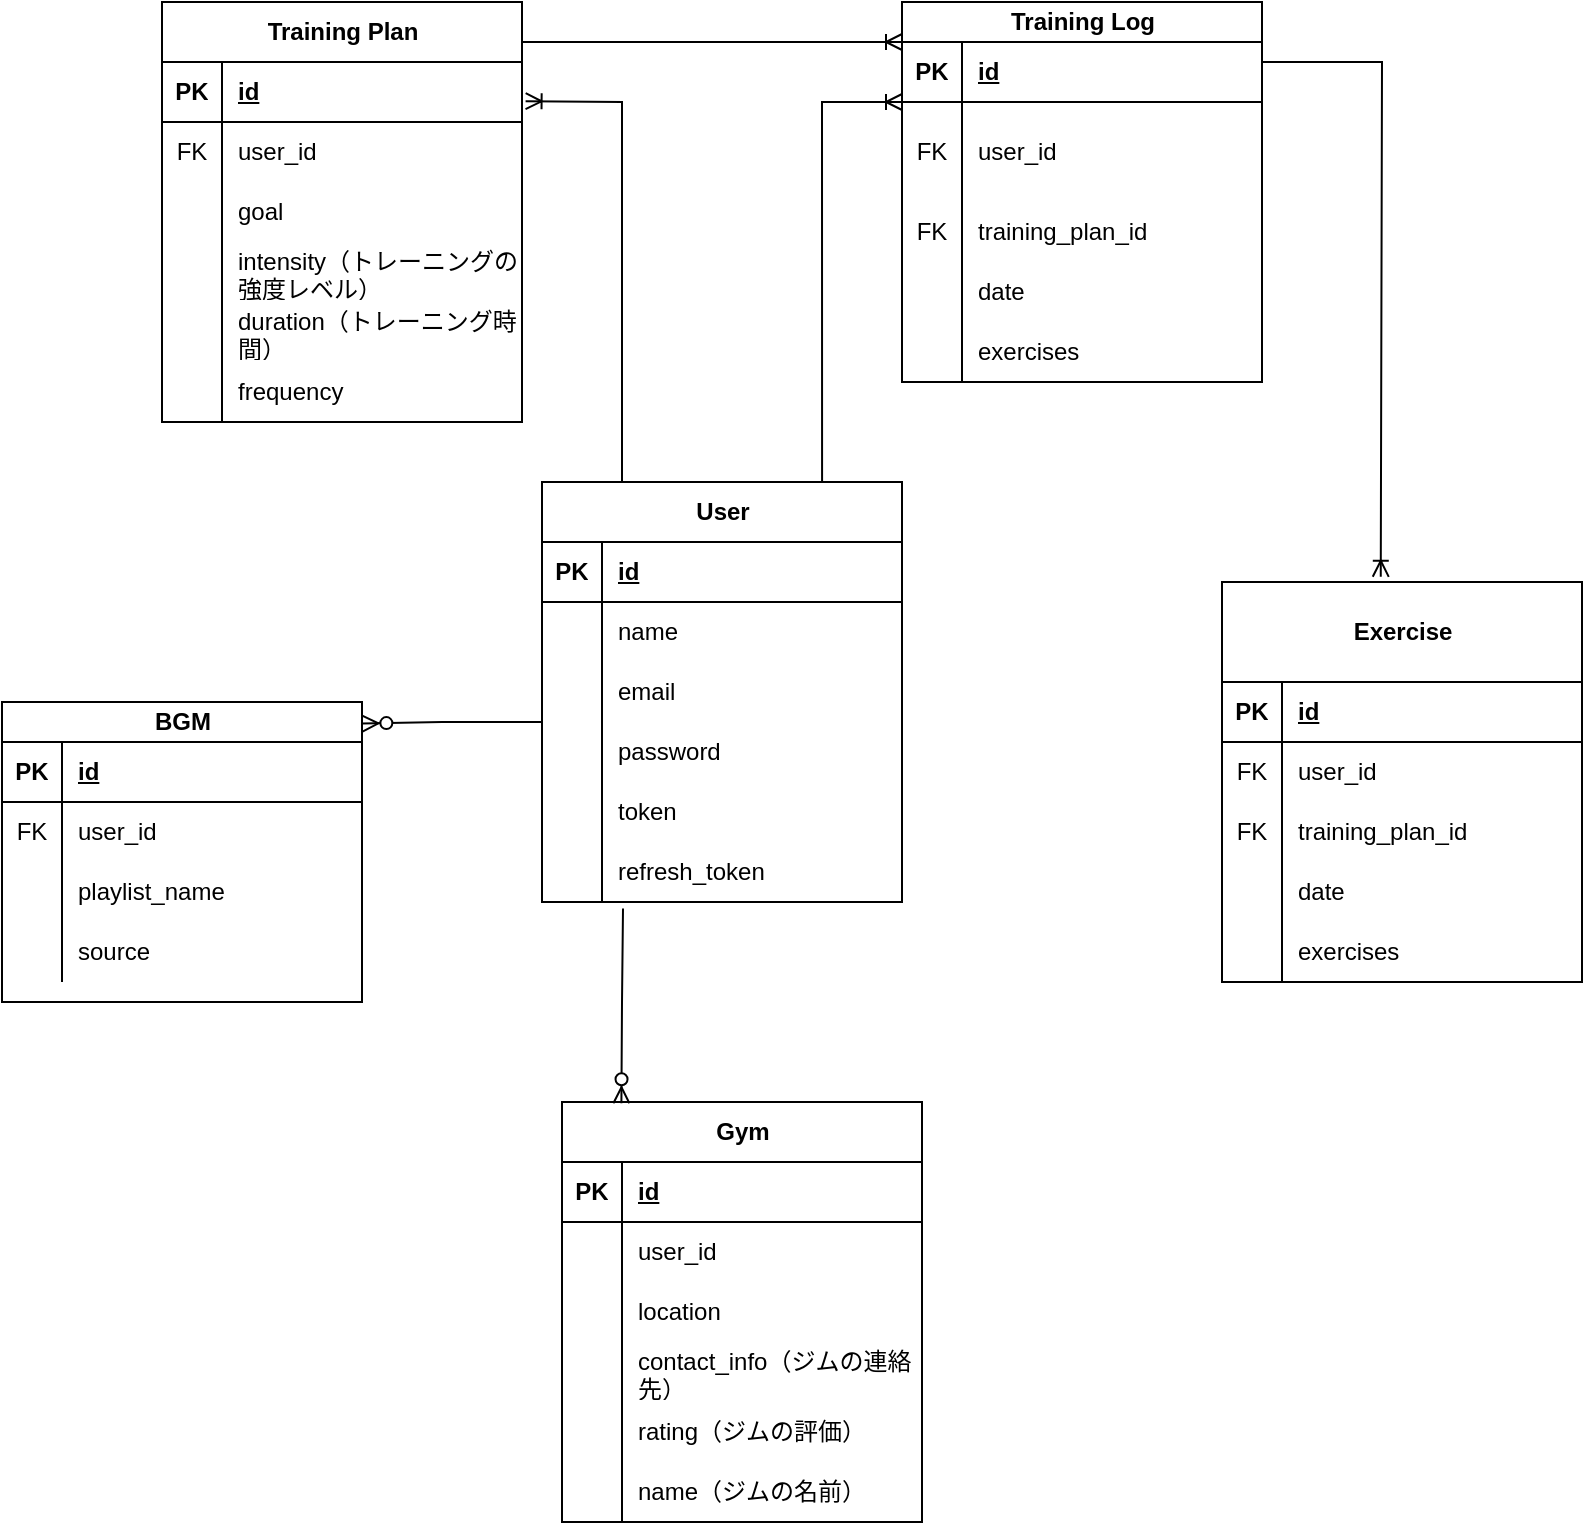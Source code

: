 <mxfile version="24.7.12">
  <diagram id="R2lEEEUBdFMjLlhIrx00" name="Page-1">
    <mxGraphModel dx="1668" dy="838" grid="1" gridSize="10" guides="1" tooltips="1" connect="1" arrows="1" fold="1" page="1" pageScale="1" pageWidth="850" pageHeight="1100" math="0" shadow="0" extFonts="Permanent Marker^https://fonts.googleapis.com/css?family=Permanent+Marker">
      <root>
        <mxCell id="0" />
        <mxCell id="1" parent="0" />
        <mxCell id="OepPdxawDbYFynQBfxjx-1" value="Exercise" style="shape=table;startSize=50;container=1;collapsible=1;childLayout=tableLayout;fixedRows=1;rowLines=0;fontStyle=1;align=center;resizeLast=1;html=1;" parent="1" vertex="1">
          <mxGeometry x="-180" y="340" width="180" height="200" as="geometry" />
        </mxCell>
        <mxCell id="OepPdxawDbYFynQBfxjx-2" value="" style="shape=tableRow;horizontal=0;startSize=0;swimlaneHead=0;swimlaneBody=0;fillColor=none;collapsible=0;dropTarget=0;points=[[0,0.5],[1,0.5]];portConstraint=eastwest;top=0;left=0;right=0;bottom=1;" parent="OepPdxawDbYFynQBfxjx-1" vertex="1">
          <mxGeometry y="50" width="180" height="30" as="geometry" />
        </mxCell>
        <mxCell id="OepPdxawDbYFynQBfxjx-3" value="PK" style="shape=partialRectangle;connectable=0;fillColor=none;top=0;left=0;bottom=0;right=0;fontStyle=1;overflow=hidden;whiteSpace=wrap;html=1;" parent="OepPdxawDbYFynQBfxjx-2" vertex="1">
          <mxGeometry width="30" height="30" as="geometry">
            <mxRectangle width="30" height="30" as="alternateBounds" />
          </mxGeometry>
        </mxCell>
        <mxCell id="OepPdxawDbYFynQBfxjx-4" value="id" style="shape=partialRectangle;connectable=0;fillColor=none;top=0;left=0;bottom=0;right=0;align=left;spacingLeft=6;fontStyle=5;overflow=hidden;whiteSpace=wrap;html=1;" parent="OepPdxawDbYFynQBfxjx-2" vertex="1">
          <mxGeometry x="30" width="150" height="30" as="geometry">
            <mxRectangle width="150" height="30" as="alternateBounds" />
          </mxGeometry>
        </mxCell>
        <mxCell id="OepPdxawDbYFynQBfxjx-5" value="" style="shape=tableRow;horizontal=0;startSize=0;swimlaneHead=0;swimlaneBody=0;fillColor=none;collapsible=0;dropTarget=0;points=[[0,0.5],[1,0.5]];portConstraint=eastwest;top=0;left=0;right=0;bottom=0;" parent="OepPdxawDbYFynQBfxjx-1" vertex="1">
          <mxGeometry y="80" width="180" height="30" as="geometry" />
        </mxCell>
        <mxCell id="OepPdxawDbYFynQBfxjx-6" value="FK" style="shape=partialRectangle;connectable=0;fillColor=none;top=0;left=0;bottom=0;right=0;editable=1;overflow=hidden;whiteSpace=wrap;html=1;" parent="OepPdxawDbYFynQBfxjx-5" vertex="1">
          <mxGeometry width="30" height="30" as="geometry">
            <mxRectangle width="30" height="30" as="alternateBounds" />
          </mxGeometry>
        </mxCell>
        <mxCell id="OepPdxawDbYFynQBfxjx-7" value="user_id" style="shape=partialRectangle;connectable=0;fillColor=none;top=0;left=0;bottom=0;right=0;align=left;spacingLeft=6;overflow=hidden;whiteSpace=wrap;html=1;" parent="OepPdxawDbYFynQBfxjx-5" vertex="1">
          <mxGeometry x="30" width="150" height="30" as="geometry">
            <mxRectangle width="150" height="30" as="alternateBounds" />
          </mxGeometry>
        </mxCell>
        <mxCell id="OepPdxawDbYFynQBfxjx-8" value="" style="shape=tableRow;horizontal=0;startSize=0;swimlaneHead=0;swimlaneBody=0;fillColor=none;collapsible=0;dropTarget=0;points=[[0,0.5],[1,0.5]];portConstraint=eastwest;top=0;left=0;right=0;bottom=0;" parent="OepPdxawDbYFynQBfxjx-1" vertex="1">
          <mxGeometry y="110" width="180" height="30" as="geometry" />
        </mxCell>
        <mxCell id="OepPdxawDbYFynQBfxjx-9" value="FK" style="shape=partialRectangle;connectable=0;fillColor=none;top=0;left=0;bottom=0;right=0;editable=1;overflow=hidden;whiteSpace=wrap;html=1;" parent="OepPdxawDbYFynQBfxjx-8" vertex="1">
          <mxGeometry width="30" height="30" as="geometry">
            <mxRectangle width="30" height="30" as="alternateBounds" />
          </mxGeometry>
        </mxCell>
        <mxCell id="OepPdxawDbYFynQBfxjx-10" value="training_plan_id" style="shape=partialRectangle;connectable=0;fillColor=none;top=0;left=0;bottom=0;right=0;align=left;spacingLeft=6;overflow=hidden;whiteSpace=wrap;html=1;" parent="OepPdxawDbYFynQBfxjx-8" vertex="1">
          <mxGeometry x="30" width="150" height="30" as="geometry">
            <mxRectangle width="150" height="30" as="alternateBounds" />
          </mxGeometry>
        </mxCell>
        <mxCell id="OepPdxawDbYFynQBfxjx-11" value="" style="shape=tableRow;horizontal=0;startSize=0;swimlaneHead=0;swimlaneBody=0;fillColor=none;collapsible=0;dropTarget=0;points=[[0,0.5],[1,0.5]];portConstraint=eastwest;top=0;left=0;right=0;bottom=0;" parent="OepPdxawDbYFynQBfxjx-1" vertex="1">
          <mxGeometry y="140" width="180" height="30" as="geometry" />
        </mxCell>
        <mxCell id="OepPdxawDbYFynQBfxjx-12" value="" style="shape=partialRectangle;connectable=0;fillColor=none;top=0;left=0;bottom=0;right=0;editable=1;overflow=hidden;whiteSpace=wrap;html=1;" parent="OepPdxawDbYFynQBfxjx-11" vertex="1">
          <mxGeometry width="30" height="30" as="geometry">
            <mxRectangle width="30" height="30" as="alternateBounds" />
          </mxGeometry>
        </mxCell>
        <mxCell id="OepPdxawDbYFynQBfxjx-13" value="date" style="shape=partialRectangle;connectable=0;fillColor=none;top=0;left=0;bottom=0;right=0;align=left;spacingLeft=6;overflow=hidden;whiteSpace=wrap;html=1;" parent="OepPdxawDbYFynQBfxjx-11" vertex="1">
          <mxGeometry x="30" width="150" height="30" as="geometry">
            <mxRectangle width="150" height="30" as="alternateBounds" />
          </mxGeometry>
        </mxCell>
        <mxCell id="OepPdxawDbYFynQBfxjx-68" value="" style="shape=tableRow;horizontal=0;startSize=0;swimlaneHead=0;swimlaneBody=0;fillColor=none;collapsible=0;dropTarget=0;points=[[0,0.5],[1,0.5]];portConstraint=eastwest;top=0;left=0;right=0;bottom=0;" parent="OepPdxawDbYFynQBfxjx-1" vertex="1">
          <mxGeometry y="170" width="180" height="30" as="geometry" />
        </mxCell>
        <mxCell id="OepPdxawDbYFynQBfxjx-69" value="" style="shape=partialRectangle;connectable=0;fillColor=none;top=0;left=0;bottom=0;right=0;editable=1;overflow=hidden;whiteSpace=wrap;html=1;" parent="OepPdxawDbYFynQBfxjx-68" vertex="1">
          <mxGeometry width="30" height="30" as="geometry">
            <mxRectangle width="30" height="30" as="alternateBounds" />
          </mxGeometry>
        </mxCell>
        <mxCell id="OepPdxawDbYFynQBfxjx-70" value="exercises" style="shape=partialRectangle;connectable=0;fillColor=none;top=0;left=0;bottom=0;right=0;align=left;spacingLeft=6;overflow=hidden;whiteSpace=wrap;html=1;" parent="OepPdxawDbYFynQBfxjx-68" vertex="1">
          <mxGeometry x="30" width="150" height="30" as="geometry">
            <mxRectangle width="150" height="30" as="alternateBounds" />
          </mxGeometry>
        </mxCell>
        <mxCell id="OepPdxawDbYFynQBfxjx-14" value="Training Plan" style="shape=table;startSize=30;container=1;collapsible=1;childLayout=tableLayout;fixedRows=1;rowLines=0;fontStyle=1;align=center;resizeLast=1;html=1;" parent="1" vertex="1">
          <mxGeometry x="-710" y="50" width="180" height="210" as="geometry" />
        </mxCell>
        <mxCell id="OepPdxawDbYFynQBfxjx-15" value="" style="shape=tableRow;horizontal=0;startSize=0;swimlaneHead=0;swimlaneBody=0;fillColor=none;collapsible=0;dropTarget=0;points=[[0,0.5],[1,0.5]];portConstraint=eastwest;top=0;left=0;right=0;bottom=1;" parent="OepPdxawDbYFynQBfxjx-14" vertex="1">
          <mxGeometry y="30" width="180" height="30" as="geometry" />
        </mxCell>
        <mxCell id="OepPdxawDbYFynQBfxjx-16" value="PK" style="shape=partialRectangle;connectable=0;fillColor=none;top=0;left=0;bottom=0;right=0;fontStyle=1;overflow=hidden;whiteSpace=wrap;html=1;" parent="OepPdxawDbYFynQBfxjx-15" vertex="1">
          <mxGeometry width="30" height="30" as="geometry">
            <mxRectangle width="30" height="30" as="alternateBounds" />
          </mxGeometry>
        </mxCell>
        <mxCell id="OepPdxawDbYFynQBfxjx-17" value="id" style="shape=partialRectangle;connectable=0;fillColor=none;top=0;left=0;bottom=0;right=0;align=left;spacingLeft=6;fontStyle=5;overflow=hidden;whiteSpace=wrap;html=1;" parent="OepPdxawDbYFynQBfxjx-15" vertex="1">
          <mxGeometry x="30" width="150" height="30" as="geometry">
            <mxRectangle width="150" height="30" as="alternateBounds" />
          </mxGeometry>
        </mxCell>
        <mxCell id="OepPdxawDbYFynQBfxjx-18" value="" style="shape=tableRow;horizontal=0;startSize=0;swimlaneHead=0;swimlaneBody=0;fillColor=none;collapsible=0;dropTarget=0;points=[[0,0.5],[1,0.5]];portConstraint=eastwest;top=0;left=0;right=0;bottom=0;" parent="OepPdxawDbYFynQBfxjx-14" vertex="1">
          <mxGeometry y="60" width="180" height="30" as="geometry" />
        </mxCell>
        <mxCell id="OepPdxawDbYFynQBfxjx-19" value="FK" style="shape=partialRectangle;connectable=0;fillColor=none;top=0;left=0;bottom=0;right=0;editable=1;overflow=hidden;whiteSpace=wrap;html=1;" parent="OepPdxawDbYFynQBfxjx-18" vertex="1">
          <mxGeometry width="30" height="30" as="geometry">
            <mxRectangle width="30" height="30" as="alternateBounds" />
          </mxGeometry>
        </mxCell>
        <mxCell id="OepPdxawDbYFynQBfxjx-20" value="user_id" style="shape=partialRectangle;connectable=0;fillColor=none;top=0;left=0;bottom=0;right=0;align=left;spacingLeft=6;overflow=hidden;whiteSpace=wrap;html=1;" parent="OepPdxawDbYFynQBfxjx-18" vertex="1">
          <mxGeometry x="30" width="150" height="30" as="geometry">
            <mxRectangle width="150" height="30" as="alternateBounds" />
          </mxGeometry>
        </mxCell>
        <mxCell id="OepPdxawDbYFynQBfxjx-21" value="" style="shape=tableRow;horizontal=0;startSize=0;swimlaneHead=0;swimlaneBody=0;fillColor=none;collapsible=0;dropTarget=0;points=[[0,0.5],[1,0.5]];portConstraint=eastwest;top=0;left=0;right=0;bottom=0;" parent="OepPdxawDbYFynQBfxjx-14" vertex="1">
          <mxGeometry y="90" width="180" height="30" as="geometry" />
        </mxCell>
        <mxCell id="OepPdxawDbYFynQBfxjx-22" value="" style="shape=partialRectangle;connectable=0;fillColor=none;top=0;left=0;bottom=0;right=0;editable=1;overflow=hidden;whiteSpace=wrap;html=1;" parent="OepPdxawDbYFynQBfxjx-21" vertex="1">
          <mxGeometry width="30" height="30" as="geometry">
            <mxRectangle width="30" height="30" as="alternateBounds" />
          </mxGeometry>
        </mxCell>
        <mxCell id="OepPdxawDbYFynQBfxjx-23" value="goal" style="shape=partialRectangle;connectable=0;fillColor=none;top=0;left=0;bottom=0;right=0;align=left;spacingLeft=6;overflow=hidden;whiteSpace=wrap;html=1;" parent="OepPdxawDbYFynQBfxjx-21" vertex="1">
          <mxGeometry x="30" width="150" height="30" as="geometry">
            <mxRectangle width="150" height="30" as="alternateBounds" />
          </mxGeometry>
        </mxCell>
        <mxCell id="OepPdxawDbYFynQBfxjx-24" value="" style="shape=tableRow;horizontal=0;startSize=0;swimlaneHead=0;swimlaneBody=0;fillColor=none;collapsible=0;dropTarget=0;points=[[0,0.5],[1,0.5]];portConstraint=eastwest;top=0;left=0;right=0;bottom=0;" parent="OepPdxawDbYFynQBfxjx-14" vertex="1">
          <mxGeometry y="120" width="180" height="30" as="geometry" />
        </mxCell>
        <mxCell id="OepPdxawDbYFynQBfxjx-25" value="" style="shape=partialRectangle;connectable=0;fillColor=none;top=0;left=0;bottom=0;right=0;editable=1;overflow=hidden;whiteSpace=wrap;html=1;" parent="OepPdxawDbYFynQBfxjx-24" vertex="1">
          <mxGeometry width="30" height="30" as="geometry">
            <mxRectangle width="30" height="30" as="alternateBounds" />
          </mxGeometry>
        </mxCell>
        <mxCell id="OepPdxawDbYFynQBfxjx-26" value="intensity（トレーニングの強度レベル）" style="shape=partialRectangle;connectable=0;fillColor=none;top=0;left=0;bottom=0;right=0;align=left;spacingLeft=6;overflow=hidden;whiteSpace=wrap;html=1;" parent="OepPdxawDbYFynQBfxjx-24" vertex="1">
          <mxGeometry x="30" width="150" height="30" as="geometry">
            <mxRectangle width="150" height="30" as="alternateBounds" />
          </mxGeometry>
        </mxCell>
        <mxCell id="OepPdxawDbYFynQBfxjx-59" value="" style="shape=tableRow;horizontal=0;startSize=0;swimlaneHead=0;swimlaneBody=0;fillColor=none;collapsible=0;dropTarget=0;points=[[0,0.5],[1,0.5]];portConstraint=eastwest;top=0;left=0;right=0;bottom=0;" parent="OepPdxawDbYFynQBfxjx-14" vertex="1">
          <mxGeometry y="150" width="180" height="30" as="geometry" />
        </mxCell>
        <mxCell id="OepPdxawDbYFynQBfxjx-60" value="" style="shape=partialRectangle;connectable=0;fillColor=none;top=0;left=0;bottom=0;right=0;editable=1;overflow=hidden;whiteSpace=wrap;html=1;" parent="OepPdxawDbYFynQBfxjx-59" vertex="1">
          <mxGeometry width="30" height="30" as="geometry">
            <mxRectangle width="30" height="30" as="alternateBounds" />
          </mxGeometry>
        </mxCell>
        <mxCell id="OepPdxawDbYFynQBfxjx-61" value="duration（トレーニング時間）" style="shape=partialRectangle;connectable=0;fillColor=none;top=0;left=0;bottom=0;right=0;align=left;spacingLeft=6;overflow=hidden;whiteSpace=wrap;html=1;" parent="OepPdxawDbYFynQBfxjx-59" vertex="1">
          <mxGeometry x="30" width="150" height="30" as="geometry">
            <mxRectangle width="150" height="30" as="alternateBounds" />
          </mxGeometry>
        </mxCell>
        <mxCell id="OepPdxawDbYFynQBfxjx-62" value="" style="shape=tableRow;horizontal=0;startSize=0;swimlaneHead=0;swimlaneBody=0;fillColor=none;collapsible=0;dropTarget=0;points=[[0,0.5],[1,0.5]];portConstraint=eastwest;top=0;left=0;right=0;bottom=0;" parent="OepPdxawDbYFynQBfxjx-14" vertex="1">
          <mxGeometry y="180" width="180" height="30" as="geometry" />
        </mxCell>
        <mxCell id="OepPdxawDbYFynQBfxjx-63" value="" style="shape=partialRectangle;connectable=0;fillColor=none;top=0;left=0;bottom=0;right=0;editable=1;overflow=hidden;whiteSpace=wrap;html=1;" parent="OepPdxawDbYFynQBfxjx-62" vertex="1">
          <mxGeometry width="30" height="30" as="geometry">
            <mxRectangle width="30" height="30" as="alternateBounds" />
          </mxGeometry>
        </mxCell>
        <mxCell id="OepPdxawDbYFynQBfxjx-64" value="frequency" style="shape=partialRectangle;connectable=0;fillColor=none;top=0;left=0;bottom=0;right=0;align=left;spacingLeft=6;overflow=hidden;whiteSpace=wrap;html=1;" parent="OepPdxawDbYFynQBfxjx-62" vertex="1">
          <mxGeometry x="30" width="150" height="30" as="geometry">
            <mxRectangle width="150" height="30" as="alternateBounds" />
          </mxGeometry>
        </mxCell>
        <mxCell id="OepPdxawDbYFynQBfxjx-27" value="Training Log" style="shape=table;startSize=20;container=1;collapsible=1;childLayout=tableLayout;fixedRows=1;rowLines=0;fontStyle=1;align=center;resizeLast=1;html=1;" parent="1" vertex="1">
          <mxGeometry x="-340" y="50" width="180" height="190" as="geometry" />
        </mxCell>
        <mxCell id="OepPdxawDbYFynQBfxjx-28" value="" style="shape=tableRow;horizontal=0;startSize=0;swimlaneHead=0;swimlaneBody=0;fillColor=none;collapsible=0;dropTarget=0;points=[[0,0.5],[1,0.5]];portConstraint=eastwest;top=0;left=0;right=0;bottom=1;" parent="OepPdxawDbYFynQBfxjx-27" vertex="1">
          <mxGeometry y="20" width="180" height="30" as="geometry" />
        </mxCell>
        <mxCell id="OepPdxawDbYFynQBfxjx-29" value="PK" style="shape=partialRectangle;connectable=0;fillColor=none;top=0;left=0;bottom=0;right=0;fontStyle=1;overflow=hidden;whiteSpace=wrap;html=1;" parent="OepPdxawDbYFynQBfxjx-28" vertex="1">
          <mxGeometry width="30" height="30" as="geometry">
            <mxRectangle width="30" height="30" as="alternateBounds" />
          </mxGeometry>
        </mxCell>
        <mxCell id="OepPdxawDbYFynQBfxjx-30" value="id" style="shape=partialRectangle;connectable=0;fillColor=none;top=0;left=0;bottom=0;right=0;align=left;spacingLeft=6;fontStyle=5;overflow=hidden;whiteSpace=wrap;html=1;" parent="OepPdxawDbYFynQBfxjx-28" vertex="1">
          <mxGeometry x="30" width="150" height="30" as="geometry">
            <mxRectangle width="150" height="30" as="alternateBounds" />
          </mxGeometry>
        </mxCell>
        <mxCell id="OepPdxawDbYFynQBfxjx-31" value="" style="shape=tableRow;horizontal=0;startSize=0;swimlaneHead=0;swimlaneBody=0;fillColor=none;collapsible=0;dropTarget=0;points=[[0,0.5],[1,0.5]];portConstraint=eastwest;top=0;left=0;right=0;bottom=0;" parent="OepPdxawDbYFynQBfxjx-27" vertex="1">
          <mxGeometry y="50" width="180" height="50" as="geometry" />
        </mxCell>
        <mxCell id="OepPdxawDbYFynQBfxjx-32" value="FK" style="shape=partialRectangle;connectable=0;fillColor=none;top=0;left=0;bottom=0;right=0;editable=1;overflow=hidden;whiteSpace=wrap;html=1;" parent="OepPdxawDbYFynQBfxjx-31" vertex="1">
          <mxGeometry width="30" height="50" as="geometry">
            <mxRectangle width="30" height="50" as="alternateBounds" />
          </mxGeometry>
        </mxCell>
        <mxCell id="OepPdxawDbYFynQBfxjx-33" value="user_id" style="shape=partialRectangle;connectable=0;fillColor=none;top=0;left=0;bottom=0;right=0;align=left;spacingLeft=6;overflow=hidden;whiteSpace=wrap;html=1;" parent="OepPdxawDbYFynQBfxjx-31" vertex="1">
          <mxGeometry x="30" width="150" height="50" as="geometry">
            <mxRectangle width="150" height="50" as="alternateBounds" />
          </mxGeometry>
        </mxCell>
        <mxCell id="OepPdxawDbYFynQBfxjx-34" value="" style="shape=tableRow;horizontal=0;startSize=0;swimlaneHead=0;swimlaneBody=0;fillColor=none;collapsible=0;dropTarget=0;points=[[0,0.5],[1,0.5]];portConstraint=eastwest;top=0;left=0;right=0;bottom=0;" parent="OepPdxawDbYFynQBfxjx-27" vertex="1">
          <mxGeometry y="100" width="180" height="30" as="geometry" />
        </mxCell>
        <mxCell id="OepPdxawDbYFynQBfxjx-35" value="FK" style="shape=partialRectangle;connectable=0;fillColor=none;top=0;left=0;bottom=0;right=0;editable=1;overflow=hidden;whiteSpace=wrap;html=1;" parent="OepPdxawDbYFynQBfxjx-34" vertex="1">
          <mxGeometry width="30" height="30" as="geometry">
            <mxRectangle width="30" height="30" as="alternateBounds" />
          </mxGeometry>
        </mxCell>
        <mxCell id="OepPdxawDbYFynQBfxjx-36" value="training_plan_id" style="shape=partialRectangle;connectable=0;fillColor=none;top=0;left=0;bottom=0;right=0;align=left;spacingLeft=6;overflow=hidden;whiteSpace=wrap;html=1;" parent="OepPdxawDbYFynQBfxjx-34" vertex="1">
          <mxGeometry x="30" width="150" height="30" as="geometry">
            <mxRectangle width="150" height="30" as="alternateBounds" />
          </mxGeometry>
        </mxCell>
        <mxCell id="OepPdxawDbYFynQBfxjx-37" value="" style="shape=tableRow;horizontal=0;startSize=0;swimlaneHead=0;swimlaneBody=0;fillColor=none;collapsible=0;dropTarget=0;points=[[0,0.5],[1,0.5]];portConstraint=eastwest;top=0;left=0;right=0;bottom=0;" parent="OepPdxawDbYFynQBfxjx-27" vertex="1">
          <mxGeometry y="130" width="180" height="30" as="geometry" />
        </mxCell>
        <mxCell id="OepPdxawDbYFynQBfxjx-38" value="" style="shape=partialRectangle;connectable=0;fillColor=none;top=0;left=0;bottom=0;right=0;editable=1;overflow=hidden;whiteSpace=wrap;html=1;" parent="OepPdxawDbYFynQBfxjx-37" vertex="1">
          <mxGeometry width="30" height="30" as="geometry">
            <mxRectangle width="30" height="30" as="alternateBounds" />
          </mxGeometry>
        </mxCell>
        <mxCell id="OepPdxawDbYFynQBfxjx-39" value="date" style="shape=partialRectangle;connectable=0;fillColor=none;top=0;left=0;bottom=0;right=0;align=left;spacingLeft=6;overflow=hidden;whiteSpace=wrap;html=1;" parent="OepPdxawDbYFynQBfxjx-37" vertex="1">
          <mxGeometry x="30" width="150" height="30" as="geometry">
            <mxRectangle width="150" height="30" as="alternateBounds" />
          </mxGeometry>
        </mxCell>
        <mxCell id="OepPdxawDbYFynQBfxjx-65" value="" style="shape=tableRow;horizontal=0;startSize=0;swimlaneHead=0;swimlaneBody=0;fillColor=none;collapsible=0;dropTarget=0;points=[[0,0.5],[1,0.5]];portConstraint=eastwest;top=0;left=0;right=0;bottom=0;" parent="OepPdxawDbYFynQBfxjx-27" vertex="1">
          <mxGeometry y="160" width="180" height="30" as="geometry" />
        </mxCell>
        <mxCell id="OepPdxawDbYFynQBfxjx-66" value="" style="shape=partialRectangle;connectable=0;fillColor=none;top=0;left=0;bottom=0;right=0;editable=1;overflow=hidden;whiteSpace=wrap;html=1;" parent="OepPdxawDbYFynQBfxjx-65" vertex="1">
          <mxGeometry width="30" height="30" as="geometry">
            <mxRectangle width="30" height="30" as="alternateBounds" />
          </mxGeometry>
        </mxCell>
        <mxCell id="OepPdxawDbYFynQBfxjx-67" value="exercises" style="shape=partialRectangle;connectable=0;fillColor=none;top=0;left=0;bottom=0;right=0;align=left;spacingLeft=6;overflow=hidden;whiteSpace=wrap;html=1;" parent="OepPdxawDbYFynQBfxjx-65" vertex="1">
          <mxGeometry x="30" width="150" height="30" as="geometry">
            <mxRectangle width="150" height="30" as="alternateBounds" />
          </mxGeometry>
        </mxCell>
        <mxCell id="OepPdxawDbYFynQBfxjx-40" value="User" style="shape=table;startSize=30;container=1;collapsible=1;childLayout=tableLayout;fixedRows=1;rowLines=0;fontStyle=1;align=center;resizeLast=1;html=1;" parent="1" vertex="1">
          <mxGeometry x="-520" y="290" width="180" height="210" as="geometry" />
        </mxCell>
        <mxCell id="OepPdxawDbYFynQBfxjx-41" value="" style="shape=tableRow;horizontal=0;startSize=0;swimlaneHead=0;swimlaneBody=0;fillColor=none;collapsible=0;dropTarget=0;points=[[0,0.5],[1,0.5]];portConstraint=eastwest;top=0;left=0;right=0;bottom=1;" parent="OepPdxawDbYFynQBfxjx-40" vertex="1">
          <mxGeometry y="30" width="180" height="30" as="geometry" />
        </mxCell>
        <mxCell id="OepPdxawDbYFynQBfxjx-42" value="PK" style="shape=partialRectangle;connectable=0;fillColor=none;top=0;left=0;bottom=0;right=0;fontStyle=1;overflow=hidden;whiteSpace=wrap;html=1;" parent="OepPdxawDbYFynQBfxjx-41" vertex="1">
          <mxGeometry width="30" height="30" as="geometry">
            <mxRectangle width="30" height="30" as="alternateBounds" />
          </mxGeometry>
        </mxCell>
        <mxCell id="OepPdxawDbYFynQBfxjx-43" value="id" style="shape=partialRectangle;connectable=0;fillColor=none;top=0;left=0;bottom=0;right=0;align=left;spacingLeft=6;fontStyle=5;overflow=hidden;whiteSpace=wrap;html=1;" parent="OepPdxawDbYFynQBfxjx-41" vertex="1">
          <mxGeometry x="30" width="150" height="30" as="geometry">
            <mxRectangle width="150" height="30" as="alternateBounds" />
          </mxGeometry>
        </mxCell>
        <mxCell id="OepPdxawDbYFynQBfxjx-44" value="" style="shape=tableRow;horizontal=0;startSize=0;swimlaneHead=0;swimlaneBody=0;fillColor=none;collapsible=0;dropTarget=0;points=[[0,0.5],[1,0.5]];portConstraint=eastwest;top=0;left=0;right=0;bottom=0;" parent="OepPdxawDbYFynQBfxjx-40" vertex="1">
          <mxGeometry y="60" width="180" height="30" as="geometry" />
        </mxCell>
        <mxCell id="OepPdxawDbYFynQBfxjx-45" value="" style="shape=partialRectangle;connectable=0;fillColor=none;top=0;left=0;bottom=0;right=0;editable=1;overflow=hidden;whiteSpace=wrap;html=1;" parent="OepPdxawDbYFynQBfxjx-44" vertex="1">
          <mxGeometry width="30" height="30" as="geometry">
            <mxRectangle width="30" height="30" as="alternateBounds" />
          </mxGeometry>
        </mxCell>
        <mxCell id="OepPdxawDbYFynQBfxjx-46" value="name" style="shape=partialRectangle;connectable=0;fillColor=none;top=0;left=0;bottom=0;right=0;align=left;spacingLeft=6;overflow=hidden;whiteSpace=wrap;html=1;" parent="OepPdxawDbYFynQBfxjx-44" vertex="1">
          <mxGeometry x="30" width="150" height="30" as="geometry">
            <mxRectangle width="150" height="30" as="alternateBounds" />
          </mxGeometry>
        </mxCell>
        <mxCell id="OepPdxawDbYFynQBfxjx-47" value="" style="shape=tableRow;horizontal=0;startSize=0;swimlaneHead=0;swimlaneBody=0;fillColor=none;collapsible=0;dropTarget=0;points=[[0,0.5],[1,0.5]];portConstraint=eastwest;top=0;left=0;right=0;bottom=0;" parent="OepPdxawDbYFynQBfxjx-40" vertex="1">
          <mxGeometry y="90" width="180" height="30" as="geometry" />
        </mxCell>
        <mxCell id="OepPdxawDbYFynQBfxjx-48" value="" style="shape=partialRectangle;connectable=0;fillColor=none;top=0;left=0;bottom=0;right=0;editable=1;overflow=hidden;whiteSpace=wrap;html=1;" parent="OepPdxawDbYFynQBfxjx-47" vertex="1">
          <mxGeometry width="30" height="30" as="geometry">
            <mxRectangle width="30" height="30" as="alternateBounds" />
          </mxGeometry>
        </mxCell>
        <mxCell id="OepPdxawDbYFynQBfxjx-49" value="email" style="shape=partialRectangle;connectable=0;fillColor=none;top=0;left=0;bottom=0;right=0;align=left;spacingLeft=6;overflow=hidden;whiteSpace=wrap;html=1;" parent="OepPdxawDbYFynQBfxjx-47" vertex="1">
          <mxGeometry x="30" width="150" height="30" as="geometry">
            <mxRectangle width="150" height="30" as="alternateBounds" />
          </mxGeometry>
        </mxCell>
        <mxCell id="OepPdxawDbYFynQBfxjx-50" value="" style="shape=tableRow;horizontal=0;startSize=0;swimlaneHead=0;swimlaneBody=0;fillColor=none;collapsible=0;dropTarget=0;points=[[0,0.5],[1,0.5]];portConstraint=eastwest;top=0;left=0;right=0;bottom=0;" parent="OepPdxawDbYFynQBfxjx-40" vertex="1">
          <mxGeometry y="120" width="180" height="30" as="geometry" />
        </mxCell>
        <mxCell id="OepPdxawDbYFynQBfxjx-51" value="" style="shape=partialRectangle;connectable=0;fillColor=none;top=0;left=0;bottom=0;right=0;editable=1;overflow=hidden;whiteSpace=wrap;html=1;" parent="OepPdxawDbYFynQBfxjx-50" vertex="1">
          <mxGeometry width="30" height="30" as="geometry">
            <mxRectangle width="30" height="30" as="alternateBounds" />
          </mxGeometry>
        </mxCell>
        <mxCell id="OepPdxawDbYFynQBfxjx-52" value="password" style="shape=partialRectangle;connectable=0;fillColor=none;top=0;left=0;bottom=0;right=0;align=left;spacingLeft=6;overflow=hidden;whiteSpace=wrap;html=1;" parent="OepPdxawDbYFynQBfxjx-50" vertex="1">
          <mxGeometry x="30" width="150" height="30" as="geometry">
            <mxRectangle width="150" height="30" as="alternateBounds" />
          </mxGeometry>
        </mxCell>
        <mxCell id="OepPdxawDbYFynQBfxjx-53" value="" style="shape=tableRow;horizontal=0;startSize=0;swimlaneHead=0;swimlaneBody=0;fillColor=none;collapsible=0;dropTarget=0;points=[[0,0.5],[1,0.5]];portConstraint=eastwest;top=0;left=0;right=0;bottom=0;" parent="OepPdxawDbYFynQBfxjx-40" vertex="1">
          <mxGeometry y="150" width="180" height="30" as="geometry" />
        </mxCell>
        <mxCell id="OepPdxawDbYFynQBfxjx-54" value="" style="shape=partialRectangle;connectable=0;fillColor=none;top=0;left=0;bottom=0;right=0;editable=1;overflow=hidden;whiteSpace=wrap;html=1;" parent="OepPdxawDbYFynQBfxjx-53" vertex="1">
          <mxGeometry width="30" height="30" as="geometry">
            <mxRectangle width="30" height="30" as="alternateBounds" />
          </mxGeometry>
        </mxCell>
        <mxCell id="OepPdxawDbYFynQBfxjx-55" value="token" style="shape=partialRectangle;connectable=0;fillColor=none;top=0;left=0;bottom=0;right=0;align=left;spacingLeft=6;overflow=hidden;whiteSpace=wrap;html=1;" parent="OepPdxawDbYFynQBfxjx-53" vertex="1">
          <mxGeometry x="30" width="150" height="30" as="geometry">
            <mxRectangle width="150" height="30" as="alternateBounds" />
          </mxGeometry>
        </mxCell>
        <mxCell id="OepPdxawDbYFynQBfxjx-56" value="" style="shape=tableRow;horizontal=0;startSize=0;swimlaneHead=0;swimlaneBody=0;fillColor=none;collapsible=0;dropTarget=0;points=[[0,0.5],[1,0.5]];portConstraint=eastwest;top=0;left=0;right=0;bottom=0;" parent="OepPdxawDbYFynQBfxjx-40" vertex="1">
          <mxGeometry y="180" width="180" height="30" as="geometry" />
        </mxCell>
        <mxCell id="OepPdxawDbYFynQBfxjx-57" value="" style="shape=partialRectangle;connectable=0;fillColor=none;top=0;left=0;bottom=0;right=0;editable=1;overflow=hidden;whiteSpace=wrap;html=1;" parent="OepPdxawDbYFynQBfxjx-56" vertex="1">
          <mxGeometry width="30" height="30" as="geometry">
            <mxRectangle width="30" height="30" as="alternateBounds" />
          </mxGeometry>
        </mxCell>
        <mxCell id="OepPdxawDbYFynQBfxjx-58" value="refresh_token" style="shape=partialRectangle;connectable=0;fillColor=none;top=0;left=0;bottom=0;right=0;align=left;spacingLeft=6;overflow=hidden;whiteSpace=wrap;html=1;" parent="OepPdxawDbYFynQBfxjx-56" vertex="1">
          <mxGeometry x="30" width="150" height="30" as="geometry">
            <mxRectangle width="150" height="30" as="alternateBounds" />
          </mxGeometry>
        </mxCell>
        <mxCell id="OepPdxawDbYFynQBfxjx-71" value="BGM" style="shape=table;startSize=20;container=1;collapsible=1;childLayout=tableLayout;fixedRows=1;rowLines=0;fontStyle=1;align=center;resizeLast=1;html=1;" parent="1" vertex="1">
          <mxGeometry x="-790" y="400" width="180" height="150" as="geometry" />
        </mxCell>
        <mxCell id="OepPdxawDbYFynQBfxjx-72" value="" style="shape=tableRow;horizontal=0;startSize=0;swimlaneHead=0;swimlaneBody=0;fillColor=none;collapsible=0;dropTarget=0;points=[[0,0.5],[1,0.5]];portConstraint=eastwest;top=0;left=0;right=0;bottom=1;" parent="OepPdxawDbYFynQBfxjx-71" vertex="1">
          <mxGeometry y="20" width="180" height="30" as="geometry" />
        </mxCell>
        <mxCell id="OepPdxawDbYFynQBfxjx-73" value="PK" style="shape=partialRectangle;connectable=0;fillColor=none;top=0;left=0;bottom=0;right=0;fontStyle=1;overflow=hidden;whiteSpace=wrap;html=1;" parent="OepPdxawDbYFynQBfxjx-72" vertex="1">
          <mxGeometry width="30" height="30" as="geometry">
            <mxRectangle width="30" height="30" as="alternateBounds" />
          </mxGeometry>
        </mxCell>
        <mxCell id="OepPdxawDbYFynQBfxjx-74" value="id" style="shape=partialRectangle;connectable=0;fillColor=none;top=0;left=0;bottom=0;right=0;align=left;spacingLeft=6;fontStyle=5;overflow=hidden;whiteSpace=wrap;html=1;" parent="OepPdxawDbYFynQBfxjx-72" vertex="1">
          <mxGeometry x="30" width="150" height="30" as="geometry">
            <mxRectangle width="150" height="30" as="alternateBounds" />
          </mxGeometry>
        </mxCell>
        <mxCell id="OepPdxawDbYFynQBfxjx-75" value="" style="shape=tableRow;horizontal=0;startSize=0;swimlaneHead=0;swimlaneBody=0;fillColor=none;collapsible=0;dropTarget=0;points=[[0,0.5],[1,0.5]];portConstraint=eastwest;top=0;left=0;right=0;bottom=0;" parent="OepPdxawDbYFynQBfxjx-71" vertex="1">
          <mxGeometry y="50" width="180" height="30" as="geometry" />
        </mxCell>
        <mxCell id="OepPdxawDbYFynQBfxjx-76" value="FK" style="shape=partialRectangle;connectable=0;fillColor=none;top=0;left=0;bottom=0;right=0;editable=1;overflow=hidden;whiteSpace=wrap;html=1;" parent="OepPdxawDbYFynQBfxjx-75" vertex="1">
          <mxGeometry width="30" height="30" as="geometry">
            <mxRectangle width="30" height="30" as="alternateBounds" />
          </mxGeometry>
        </mxCell>
        <mxCell id="OepPdxawDbYFynQBfxjx-77" value="user_id" style="shape=partialRectangle;connectable=0;fillColor=none;top=0;left=0;bottom=0;right=0;align=left;spacingLeft=6;overflow=hidden;whiteSpace=wrap;html=1;" parent="OepPdxawDbYFynQBfxjx-75" vertex="1">
          <mxGeometry x="30" width="150" height="30" as="geometry">
            <mxRectangle width="150" height="30" as="alternateBounds" />
          </mxGeometry>
        </mxCell>
        <mxCell id="OepPdxawDbYFynQBfxjx-78" value="" style="shape=tableRow;horizontal=0;startSize=0;swimlaneHead=0;swimlaneBody=0;fillColor=none;collapsible=0;dropTarget=0;points=[[0,0.5],[1,0.5]];portConstraint=eastwest;top=0;left=0;right=0;bottom=0;" parent="OepPdxawDbYFynQBfxjx-71" vertex="1">
          <mxGeometry y="80" width="180" height="30" as="geometry" />
        </mxCell>
        <mxCell id="OepPdxawDbYFynQBfxjx-79" value="" style="shape=partialRectangle;connectable=0;fillColor=none;top=0;left=0;bottom=0;right=0;editable=1;overflow=hidden;whiteSpace=wrap;html=1;" parent="OepPdxawDbYFynQBfxjx-78" vertex="1">
          <mxGeometry width="30" height="30" as="geometry">
            <mxRectangle width="30" height="30" as="alternateBounds" />
          </mxGeometry>
        </mxCell>
        <mxCell id="OepPdxawDbYFynQBfxjx-80" value="playlist_name" style="shape=partialRectangle;connectable=0;fillColor=none;top=0;left=0;bottom=0;right=0;align=left;spacingLeft=6;overflow=hidden;whiteSpace=wrap;html=1;" parent="OepPdxawDbYFynQBfxjx-78" vertex="1">
          <mxGeometry x="30" width="150" height="30" as="geometry">
            <mxRectangle width="150" height="30" as="alternateBounds" />
          </mxGeometry>
        </mxCell>
        <mxCell id="OepPdxawDbYFynQBfxjx-81" value="" style="shape=tableRow;horizontal=0;startSize=0;swimlaneHead=0;swimlaneBody=0;fillColor=none;collapsible=0;dropTarget=0;points=[[0,0.5],[1,0.5]];portConstraint=eastwest;top=0;left=0;right=0;bottom=0;" parent="OepPdxawDbYFynQBfxjx-71" vertex="1">
          <mxGeometry y="110" width="180" height="30" as="geometry" />
        </mxCell>
        <mxCell id="OepPdxawDbYFynQBfxjx-82" value="" style="shape=partialRectangle;connectable=0;fillColor=none;top=0;left=0;bottom=0;right=0;editable=1;overflow=hidden;whiteSpace=wrap;html=1;" parent="OepPdxawDbYFynQBfxjx-81" vertex="1">
          <mxGeometry width="30" height="30" as="geometry">
            <mxRectangle width="30" height="30" as="alternateBounds" />
          </mxGeometry>
        </mxCell>
        <mxCell id="OepPdxawDbYFynQBfxjx-83" value="source" style="shape=partialRectangle;connectable=0;fillColor=none;top=0;left=0;bottom=0;right=0;align=left;spacingLeft=6;overflow=hidden;whiteSpace=wrap;html=1;" parent="OepPdxawDbYFynQBfxjx-81" vertex="1">
          <mxGeometry x="30" width="150" height="30" as="geometry">
            <mxRectangle width="150" height="30" as="alternateBounds" />
          </mxGeometry>
        </mxCell>
        <mxCell id="OepPdxawDbYFynQBfxjx-84" value="Gym" style="shape=table;startSize=30;container=1;collapsible=1;childLayout=tableLayout;fixedRows=1;rowLines=0;fontStyle=1;align=center;resizeLast=1;html=1;" parent="1" vertex="1">
          <mxGeometry x="-510" y="600" width="180" height="210" as="geometry" />
        </mxCell>
        <mxCell id="OepPdxawDbYFynQBfxjx-85" value="" style="shape=tableRow;horizontal=0;startSize=0;swimlaneHead=0;swimlaneBody=0;fillColor=none;collapsible=0;dropTarget=0;points=[[0,0.5],[1,0.5]];portConstraint=eastwest;top=0;left=0;right=0;bottom=1;" parent="OepPdxawDbYFynQBfxjx-84" vertex="1">
          <mxGeometry y="30" width="180" height="30" as="geometry" />
        </mxCell>
        <mxCell id="OepPdxawDbYFynQBfxjx-86" value="PK" style="shape=partialRectangle;connectable=0;fillColor=none;top=0;left=0;bottom=0;right=0;fontStyle=1;overflow=hidden;whiteSpace=wrap;html=1;" parent="OepPdxawDbYFynQBfxjx-85" vertex="1">
          <mxGeometry width="30" height="30" as="geometry">
            <mxRectangle width="30" height="30" as="alternateBounds" />
          </mxGeometry>
        </mxCell>
        <mxCell id="OepPdxawDbYFynQBfxjx-87" value="id" style="shape=partialRectangle;connectable=0;fillColor=none;top=0;left=0;bottom=0;right=0;align=left;spacingLeft=6;fontStyle=5;overflow=hidden;whiteSpace=wrap;html=1;" parent="OepPdxawDbYFynQBfxjx-85" vertex="1">
          <mxGeometry x="30" width="150" height="30" as="geometry">
            <mxRectangle width="150" height="30" as="alternateBounds" />
          </mxGeometry>
        </mxCell>
        <mxCell id="OepPdxawDbYFynQBfxjx-88" value="" style="shape=tableRow;horizontal=0;startSize=0;swimlaneHead=0;swimlaneBody=0;fillColor=none;collapsible=0;dropTarget=0;points=[[0,0.5],[1,0.5]];portConstraint=eastwest;top=0;left=0;right=0;bottom=0;" parent="OepPdxawDbYFynQBfxjx-84" vertex="1">
          <mxGeometry y="60" width="180" height="30" as="geometry" />
        </mxCell>
        <mxCell id="OepPdxawDbYFynQBfxjx-89" value="" style="shape=partialRectangle;connectable=0;fillColor=none;top=0;left=0;bottom=0;right=0;editable=1;overflow=hidden;whiteSpace=wrap;html=1;" parent="OepPdxawDbYFynQBfxjx-88" vertex="1">
          <mxGeometry width="30" height="30" as="geometry">
            <mxRectangle width="30" height="30" as="alternateBounds" />
          </mxGeometry>
        </mxCell>
        <mxCell id="OepPdxawDbYFynQBfxjx-90" value="user_id" style="shape=partialRectangle;connectable=0;fillColor=none;top=0;left=0;bottom=0;right=0;align=left;spacingLeft=6;overflow=hidden;whiteSpace=wrap;html=1;" parent="OepPdxawDbYFynQBfxjx-88" vertex="1">
          <mxGeometry x="30" width="150" height="30" as="geometry">
            <mxRectangle width="150" height="30" as="alternateBounds" />
          </mxGeometry>
        </mxCell>
        <mxCell id="OepPdxawDbYFynQBfxjx-91" value="" style="shape=tableRow;horizontal=0;startSize=0;swimlaneHead=0;swimlaneBody=0;fillColor=none;collapsible=0;dropTarget=0;points=[[0,0.5],[1,0.5]];portConstraint=eastwest;top=0;left=0;right=0;bottom=0;" parent="OepPdxawDbYFynQBfxjx-84" vertex="1">
          <mxGeometry y="90" width="180" height="30" as="geometry" />
        </mxCell>
        <mxCell id="OepPdxawDbYFynQBfxjx-92" value="" style="shape=partialRectangle;connectable=0;fillColor=none;top=0;left=0;bottom=0;right=0;editable=1;overflow=hidden;whiteSpace=wrap;html=1;" parent="OepPdxawDbYFynQBfxjx-91" vertex="1">
          <mxGeometry width="30" height="30" as="geometry">
            <mxRectangle width="30" height="30" as="alternateBounds" />
          </mxGeometry>
        </mxCell>
        <mxCell id="OepPdxawDbYFynQBfxjx-93" value="location" style="shape=partialRectangle;connectable=0;fillColor=none;top=0;left=0;bottom=0;right=0;align=left;spacingLeft=6;overflow=hidden;whiteSpace=wrap;html=1;" parent="OepPdxawDbYFynQBfxjx-91" vertex="1">
          <mxGeometry x="30" width="150" height="30" as="geometry">
            <mxRectangle width="150" height="30" as="alternateBounds" />
          </mxGeometry>
        </mxCell>
        <mxCell id="OepPdxawDbYFynQBfxjx-94" value="" style="shape=tableRow;horizontal=0;startSize=0;swimlaneHead=0;swimlaneBody=0;fillColor=none;collapsible=0;dropTarget=0;points=[[0,0.5],[1,0.5]];portConstraint=eastwest;top=0;left=0;right=0;bottom=0;" parent="OepPdxawDbYFynQBfxjx-84" vertex="1">
          <mxGeometry y="120" width="180" height="30" as="geometry" />
        </mxCell>
        <mxCell id="OepPdxawDbYFynQBfxjx-95" value="" style="shape=partialRectangle;connectable=0;fillColor=none;top=0;left=0;bottom=0;right=0;editable=1;overflow=hidden;whiteSpace=wrap;html=1;" parent="OepPdxawDbYFynQBfxjx-94" vertex="1">
          <mxGeometry width="30" height="30" as="geometry">
            <mxRectangle width="30" height="30" as="alternateBounds" />
          </mxGeometry>
        </mxCell>
        <mxCell id="OepPdxawDbYFynQBfxjx-96" value="contact_info（ジムの連絡先）" style="shape=partialRectangle;connectable=0;fillColor=none;top=0;left=0;bottom=0;right=0;align=left;spacingLeft=6;overflow=hidden;whiteSpace=wrap;html=1;" parent="OepPdxawDbYFynQBfxjx-94" vertex="1">
          <mxGeometry x="30" width="150" height="30" as="geometry">
            <mxRectangle width="150" height="30" as="alternateBounds" />
          </mxGeometry>
        </mxCell>
        <mxCell id="w9hm-v78Cis-0dt__Z9g-1" value="" style="shape=tableRow;horizontal=0;startSize=0;swimlaneHead=0;swimlaneBody=0;fillColor=none;collapsible=0;dropTarget=0;points=[[0,0.5],[1,0.5]];portConstraint=eastwest;top=0;left=0;right=0;bottom=0;" parent="OepPdxawDbYFynQBfxjx-84" vertex="1">
          <mxGeometry y="150" width="180" height="30" as="geometry" />
        </mxCell>
        <mxCell id="w9hm-v78Cis-0dt__Z9g-2" value="" style="shape=partialRectangle;connectable=0;fillColor=none;top=0;left=0;bottom=0;right=0;editable=1;overflow=hidden;whiteSpace=wrap;html=1;" parent="w9hm-v78Cis-0dt__Z9g-1" vertex="1">
          <mxGeometry width="30" height="30" as="geometry">
            <mxRectangle width="30" height="30" as="alternateBounds" />
          </mxGeometry>
        </mxCell>
        <mxCell id="w9hm-v78Cis-0dt__Z9g-3" value="rating（ジムの評価）" style="shape=partialRectangle;connectable=0;fillColor=none;top=0;left=0;bottom=0;right=0;align=left;spacingLeft=6;overflow=hidden;whiteSpace=wrap;html=1;" parent="w9hm-v78Cis-0dt__Z9g-1" vertex="1">
          <mxGeometry x="30" width="150" height="30" as="geometry">
            <mxRectangle width="150" height="30" as="alternateBounds" />
          </mxGeometry>
        </mxCell>
        <mxCell id="IkT653XfDcQ4bI9Cn1Or-1" value="" style="shape=tableRow;horizontal=0;startSize=0;swimlaneHead=0;swimlaneBody=0;fillColor=none;collapsible=0;dropTarget=0;points=[[0,0.5],[1,0.5]];portConstraint=eastwest;top=0;left=0;right=0;bottom=0;" vertex="1" parent="OepPdxawDbYFynQBfxjx-84">
          <mxGeometry y="180" width="180" height="30" as="geometry" />
        </mxCell>
        <mxCell id="IkT653XfDcQ4bI9Cn1Or-2" value="" style="shape=partialRectangle;connectable=0;fillColor=none;top=0;left=0;bottom=0;right=0;editable=1;overflow=hidden;whiteSpace=wrap;html=1;" vertex="1" parent="IkT653XfDcQ4bI9Cn1Or-1">
          <mxGeometry width="30" height="30" as="geometry">
            <mxRectangle width="30" height="30" as="alternateBounds" />
          </mxGeometry>
        </mxCell>
        <mxCell id="IkT653XfDcQ4bI9Cn1Or-3" value="name（ジムの名前）" style="shape=partialRectangle;connectable=0;fillColor=none;top=0;left=0;bottom=0;right=0;align=left;spacingLeft=6;overflow=hidden;whiteSpace=wrap;html=1;" vertex="1" parent="IkT653XfDcQ4bI9Cn1Or-1">
          <mxGeometry x="30" width="150" height="30" as="geometry">
            <mxRectangle width="150" height="30" as="alternateBounds" />
          </mxGeometry>
        </mxCell>
        <mxCell id="w9hm-v78Cis-0dt__Z9g-4" value="" style="fontSize=12;html=1;endArrow=ERoneToMany;rounded=0;entryX=1.01;entryY=0.653;entryDx=0;entryDy=0;entryPerimeter=0;" parent="1" target="OepPdxawDbYFynQBfxjx-15" edge="1">
          <mxGeometry width="100" height="100" relative="1" as="geometry">
            <mxPoint x="-480" y="290" as="sourcePoint" />
            <mxPoint x="-480" y="80" as="targetPoint" />
            <Array as="points">
              <mxPoint x="-480" y="210" />
              <mxPoint x="-480" y="100" />
            </Array>
          </mxGeometry>
        </mxCell>
        <mxCell id="w9hm-v78Cis-0dt__Z9g-5" value="" style="fontSize=12;html=1;endArrow=ERoneToMany;rounded=0;entryX=0;entryY=0;entryDx=0;entryDy=0;entryPerimeter=0;exitX=0.778;exitY=0;exitDx=0;exitDy=0;exitPerimeter=0;" parent="1" source="OepPdxawDbYFynQBfxjx-40" target="OepPdxawDbYFynQBfxjx-31" edge="1">
          <mxGeometry width="100" height="100" relative="1" as="geometry">
            <mxPoint x="-390" y="160" as="sourcePoint" />
            <mxPoint x="-390" y="160" as="targetPoint" />
            <Array as="points">
              <mxPoint x="-380" y="100" />
            </Array>
          </mxGeometry>
        </mxCell>
        <mxCell id="w9hm-v78Cis-0dt__Z9g-6" value="" style="fontSize=12;html=1;endArrow=ERoneToMany;rounded=0;entryX=0.441;entryY=-0.013;entryDx=0;entryDy=0;entryPerimeter=0;" parent="1" target="OepPdxawDbYFynQBfxjx-1" edge="1">
          <mxGeometry width="100" height="100" relative="1" as="geometry">
            <mxPoint x="-160" y="80" as="sourcePoint" />
            <mxPoint x="-60" y="-20" as="targetPoint" />
            <Array as="points">
              <mxPoint x="-100" y="80" />
            </Array>
          </mxGeometry>
        </mxCell>
        <mxCell id="w9hm-v78Cis-0dt__Z9g-7" value="" style="fontSize=12;html=1;endArrow=ERoneToMany;rounded=0;entryX=0;entryY=0;entryDx=0;entryDy=0;entryPerimeter=0;" parent="1" target="OepPdxawDbYFynQBfxjx-28" edge="1">
          <mxGeometry width="100" height="100" relative="1" as="geometry">
            <mxPoint x="-530" y="70" as="sourcePoint" />
            <mxPoint x="-430" y="-30" as="targetPoint" />
            <Array as="points">
              <mxPoint x="-450" y="70" />
            </Array>
          </mxGeometry>
        </mxCell>
        <mxCell id="w9hm-v78Cis-0dt__Z9g-13" value="" style="fontSize=12;html=1;endArrow=ERzeroToMany;endFill=1;rounded=0;entryX=1.001;entryY=0.072;entryDx=0;entryDy=0;entryPerimeter=0;exitX=0;exitY=0;exitDx=0;exitDy=0;exitPerimeter=0;" parent="1" source="OepPdxawDbYFynQBfxjx-50" target="OepPdxawDbYFynQBfxjx-71" edge="1">
          <mxGeometry width="100" height="100" relative="1" as="geometry">
            <mxPoint x="-540" y="410" as="sourcePoint" />
            <mxPoint x="-500" y="345" as="targetPoint" />
            <Array as="points">
              <mxPoint x="-570" y="410" />
            </Array>
          </mxGeometry>
        </mxCell>
        <mxCell id="w9hm-v78Cis-0dt__Z9g-14" value="" style="fontSize=12;html=1;endArrow=ERzeroToMany;endFill=1;rounded=0;exitX=0.225;exitY=1.108;exitDx=0;exitDy=0;exitPerimeter=0;entryX=0.165;entryY=0.003;entryDx=0;entryDy=0;entryPerimeter=0;" parent="1" source="OepPdxawDbYFynQBfxjx-56" target="OepPdxawDbYFynQBfxjx-84" edge="1">
          <mxGeometry width="100" height="100" relative="1" as="geometry">
            <mxPoint x="-480" y="520" as="sourcePoint" />
            <mxPoint x="-270" y="480" as="targetPoint" />
            <Array as="points">
              <mxPoint x="-480" y="550" />
            </Array>
          </mxGeometry>
        </mxCell>
      </root>
    </mxGraphModel>
  </diagram>
</mxfile>
